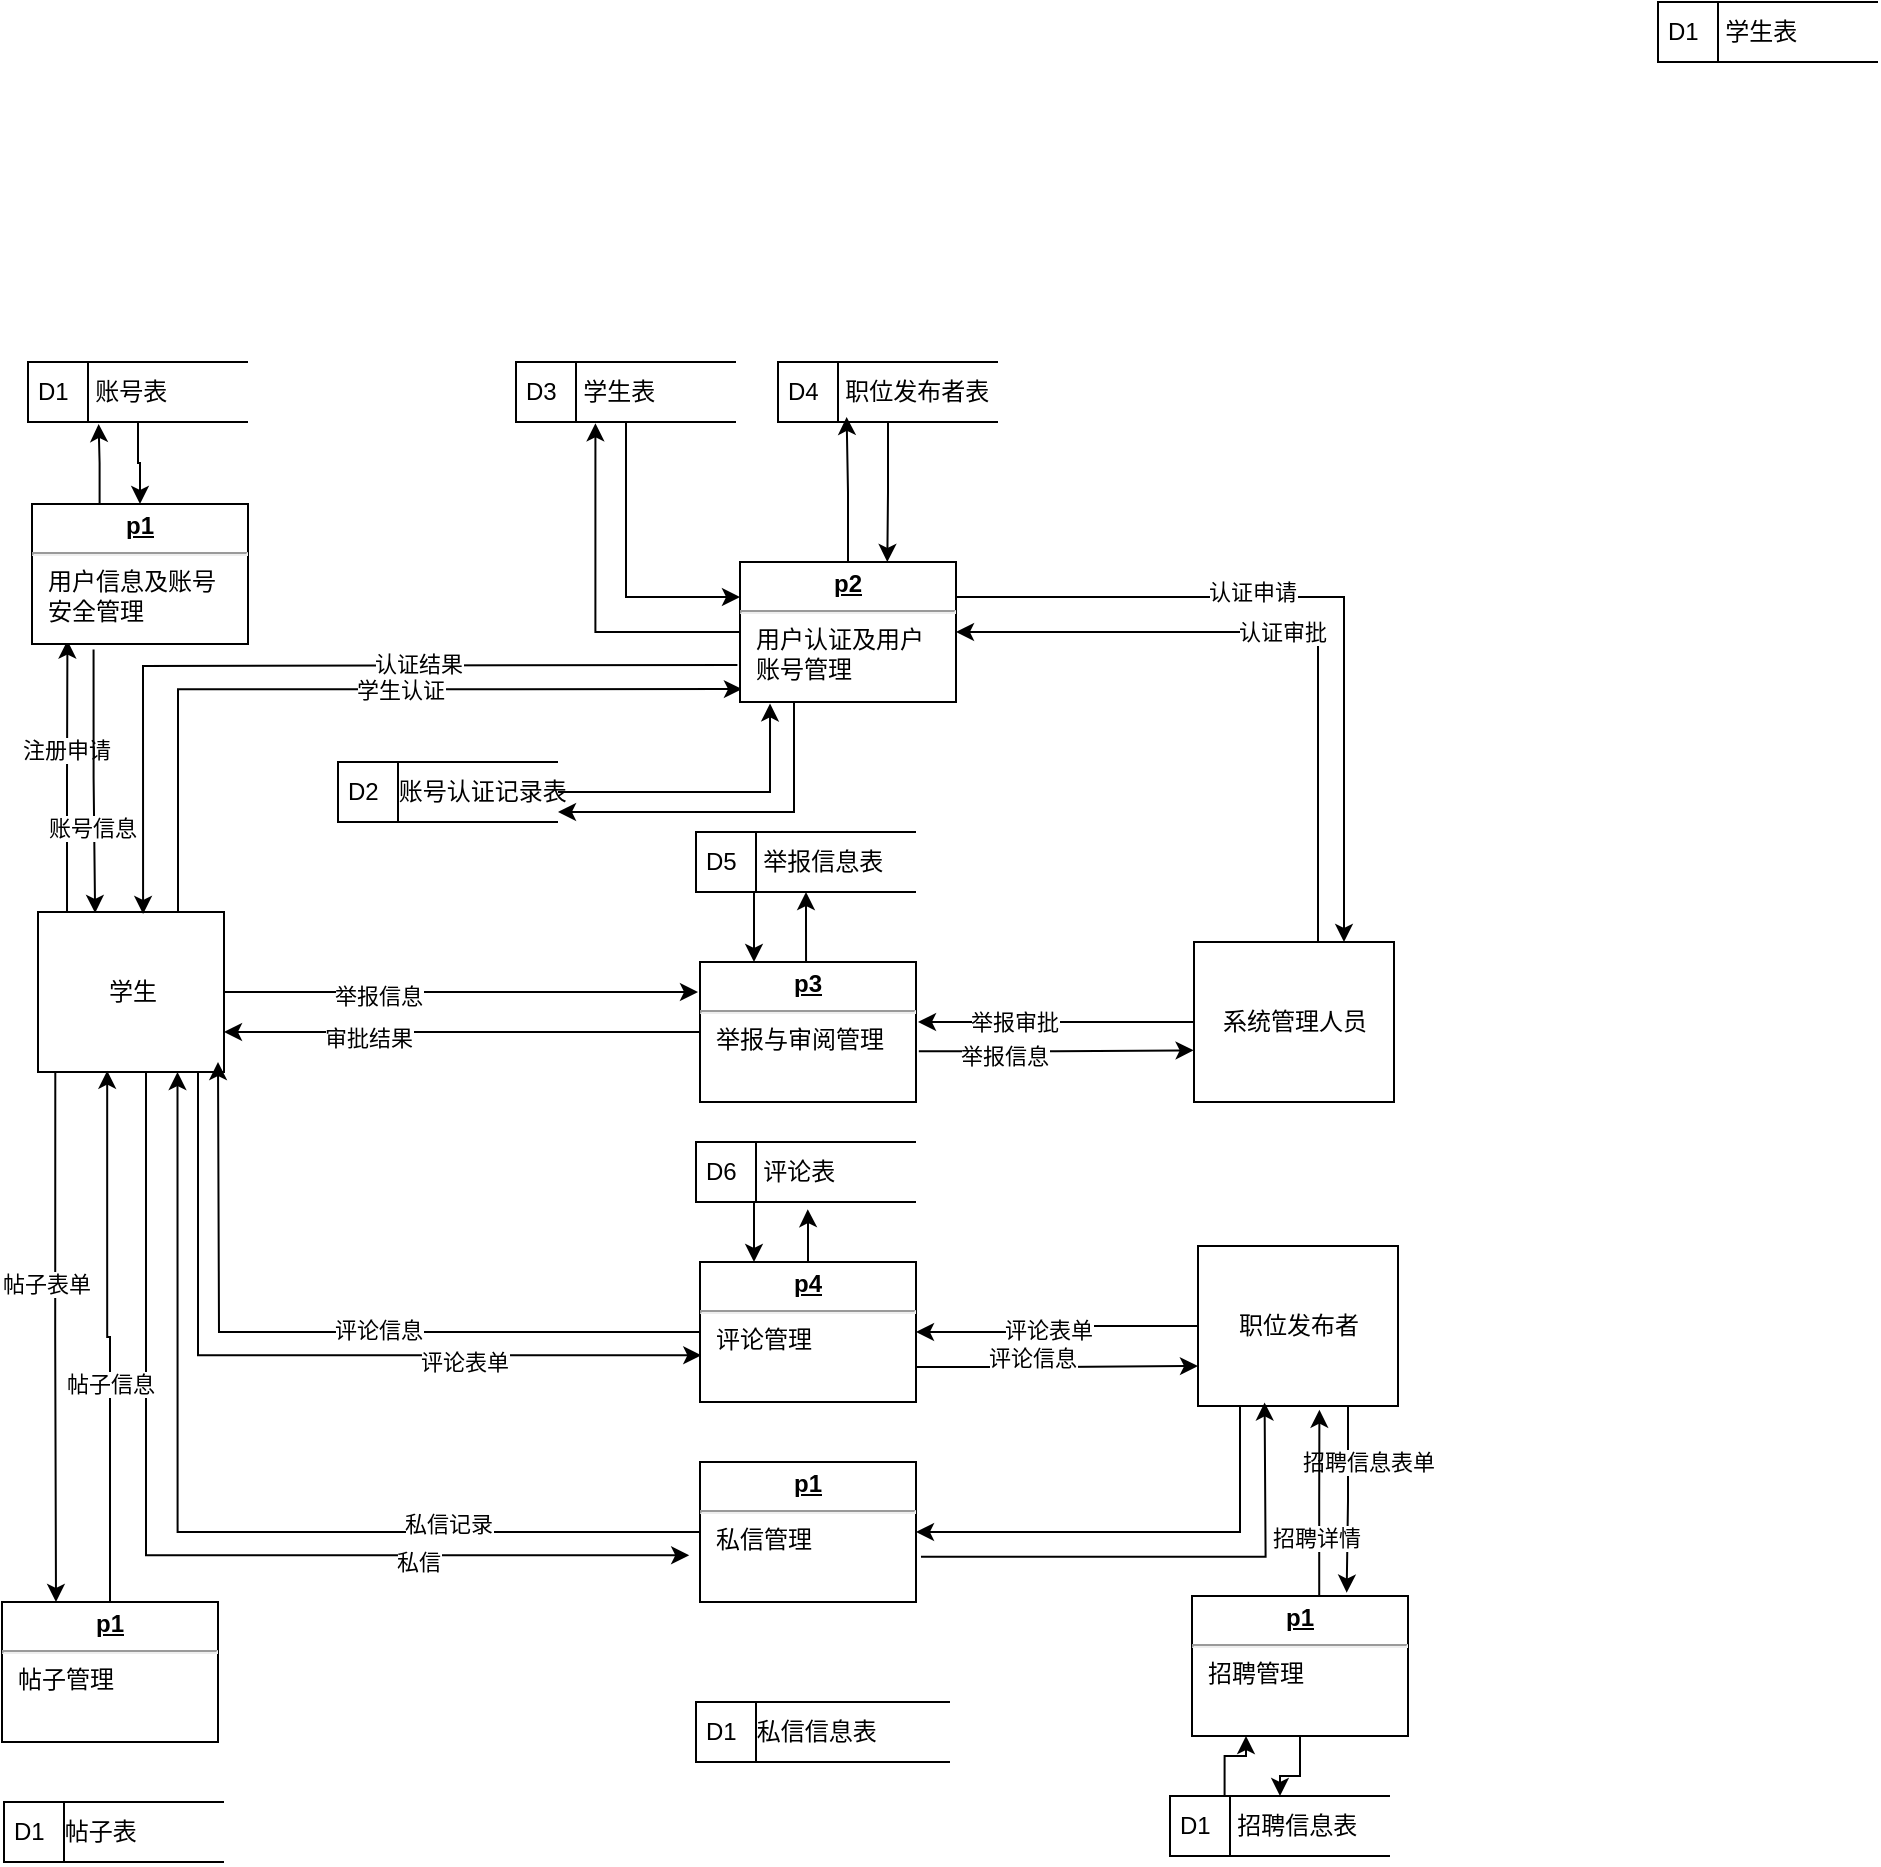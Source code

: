 <mxfile version="17.1.2" type="github">
  <diagram name="Page-1" id="b520641d-4fe3-3701-9064-5fc419738815">
    <mxGraphModel dx="1242" dy="419" grid="1" gridSize="10" guides="1" tooltips="1" connect="1" arrows="1" fold="1" page="1" pageScale="1" pageWidth="1100" pageHeight="850" background="none" math="0" shadow="0">
      <root>
        <mxCell id="0" />
        <mxCell id="1" parent="0" />
        <mxCell id="DopqoxL8AF5fhxBqymG_-1" value="D1&amp;nbsp; &amp;nbsp; 学生表" style="html=1;dashed=0;whitespace=wrap;shape=mxgraph.dfd.dataStoreID;align=left;spacingLeft=3;points=[[0,0],[0.5,0],[1,0],[0,0.5],[1,0.5],[0,1],[0.5,1],[1,1]];" vertex="1" parent="1">
          <mxGeometry x="890" y="80" width="110" height="30" as="geometry" />
        </mxCell>
        <mxCell id="DopqoxL8AF5fhxBqymG_-54" style="edgeStyle=orthogonalEdgeStyle;rounded=0;orthogonalLoop=1;jettySize=auto;html=1;entryX=0.164;entryY=0.975;entryDx=0;entryDy=0;exitX=0.156;exitY=0.004;exitDx=0;exitDy=0;exitPerimeter=0;entryPerimeter=0;" edge="1" parent="1" source="DopqoxL8AF5fhxBqymG_-2" target="DopqoxL8AF5fhxBqymG_-53">
          <mxGeometry relative="1" as="geometry" />
        </mxCell>
        <mxCell id="DopqoxL8AF5fhxBqymG_-55" value="注册申请" style="edgeLabel;html=1;align=center;verticalAlign=middle;resizable=0;points=[];" vertex="1" connectable="0" parent="DopqoxL8AF5fhxBqymG_-54">
          <mxGeometry x="0.205" y="1" relative="1" as="geometry">
            <mxPoint as="offset" />
          </mxGeometry>
        </mxCell>
        <mxCell id="DopqoxL8AF5fhxBqymG_-61" style="edgeStyle=orthogonalEdgeStyle;rounded=0;orthogonalLoop=1;jettySize=auto;html=1;entryX=0.25;entryY=0;entryDx=0;entryDy=0;exitX=0.093;exitY=0.992;exitDx=0;exitDy=0;exitPerimeter=0;" edge="1" parent="1" source="DopqoxL8AF5fhxBqymG_-2" target="DopqoxL8AF5fhxBqymG_-29">
          <mxGeometry relative="1" as="geometry" />
        </mxCell>
        <mxCell id="DopqoxL8AF5fhxBqymG_-63" value="帖子表单" style="edgeLabel;html=1;align=center;verticalAlign=middle;resizable=0;points=[];" vertex="1" connectable="0" parent="DopqoxL8AF5fhxBqymG_-61">
          <mxGeometry x="-0.203" y="-5" relative="1" as="geometry">
            <mxPoint as="offset" />
          </mxGeometry>
        </mxCell>
        <mxCell id="DopqoxL8AF5fhxBqymG_-64" style="edgeStyle=orthogonalEdgeStyle;rounded=0;orthogonalLoop=1;jettySize=auto;html=1;" edge="1" parent="1" source="DopqoxL8AF5fhxBqymG_-2">
          <mxGeometry relative="1" as="geometry">
            <mxPoint x="410" y="575" as="targetPoint" />
          </mxGeometry>
        </mxCell>
        <mxCell id="DopqoxL8AF5fhxBqymG_-65" value="举报信息" style="edgeLabel;html=1;align=center;verticalAlign=middle;resizable=0;points=[];" vertex="1" connectable="0" parent="DopqoxL8AF5fhxBqymG_-64">
          <mxGeometry x="-0.354" y="-2" relative="1" as="geometry">
            <mxPoint as="offset" />
          </mxGeometry>
        </mxCell>
        <mxCell id="DopqoxL8AF5fhxBqymG_-70" style="edgeStyle=orthogonalEdgeStyle;rounded=0;orthogonalLoop=1;jettySize=auto;html=1;entryX=0.006;entryY=0.666;entryDx=0;entryDy=0;entryPerimeter=0;" edge="1" parent="1" source="DopqoxL8AF5fhxBqymG_-2" target="DopqoxL8AF5fhxBqymG_-37">
          <mxGeometry relative="1" as="geometry">
            <Array as="points">
              <mxPoint x="160" y="757" />
            </Array>
          </mxGeometry>
        </mxCell>
        <mxCell id="DopqoxL8AF5fhxBqymG_-71" value="评论表单" style="edgeLabel;html=1;align=center;verticalAlign=middle;resizable=0;points=[];" vertex="1" connectable="0" parent="DopqoxL8AF5fhxBqymG_-70">
          <mxGeometry x="0.151" y="2" relative="1" as="geometry">
            <mxPoint x="48" y="5" as="offset" />
          </mxGeometry>
        </mxCell>
        <mxCell id="DopqoxL8AF5fhxBqymG_-94" style="edgeStyle=orthogonalEdgeStyle;rounded=0;orthogonalLoop=1;jettySize=auto;html=1;entryX=-0.05;entryY=0.666;entryDx=0;entryDy=0;entryPerimeter=0;" edge="1" parent="1" target="DopqoxL8AF5fhxBqymG_-92">
          <mxGeometry relative="1" as="geometry">
            <mxPoint x="134" y="610" as="sourcePoint" />
            <mxPoint x="260.76" y="856.62" as="targetPoint" />
            <Array as="points">
              <mxPoint x="134" y="857" />
            </Array>
          </mxGeometry>
        </mxCell>
        <mxCell id="DopqoxL8AF5fhxBqymG_-96" value="私信" style="edgeLabel;html=1;align=center;verticalAlign=middle;resizable=0;points=[];" vertex="1" connectable="0" parent="DopqoxL8AF5fhxBqymG_-94">
          <mxGeometry x="0.477" y="-3" relative="1" as="geometry">
            <mxPoint as="offset" />
          </mxGeometry>
        </mxCell>
        <mxCell id="DopqoxL8AF5fhxBqymG_-119" style="edgeStyle=orthogonalEdgeStyle;rounded=0;orthogonalLoop=1;jettySize=auto;html=1;entryX=0.009;entryY=0.908;entryDx=0;entryDy=0;entryPerimeter=0;" edge="1" parent="1" source="DopqoxL8AF5fhxBqymG_-2" target="DopqoxL8AF5fhxBqymG_-18">
          <mxGeometry relative="1" as="geometry">
            <Array as="points">
              <mxPoint x="150" y="424" />
            </Array>
          </mxGeometry>
        </mxCell>
        <mxCell id="DopqoxL8AF5fhxBqymG_-122" value="学生认证" style="edgeLabel;html=1;align=center;verticalAlign=middle;resizable=0;points=[];" vertex="1" connectable="0" parent="DopqoxL8AF5fhxBqymG_-119">
          <mxGeometry x="0.128" relative="1" as="geometry">
            <mxPoint as="offset" />
          </mxGeometry>
        </mxCell>
        <mxCell id="DopqoxL8AF5fhxBqymG_-2" value="学生" style="html=1;dashed=0;whitespace=wrap;" vertex="1" parent="1">
          <mxGeometry x="80" y="535" width="93" height="80" as="geometry" />
        </mxCell>
        <mxCell id="DopqoxL8AF5fhxBqymG_-80" style="edgeStyle=orthogonalEdgeStyle;rounded=0;orthogonalLoop=1;jettySize=auto;html=1;entryX=1;entryY=0.5;entryDx=0;entryDy=0;" edge="1" parent="1" source="DopqoxL8AF5fhxBqymG_-3" target="DopqoxL8AF5fhxBqymG_-18">
          <mxGeometry relative="1" as="geometry">
            <Array as="points">
              <mxPoint x="720" y="395" />
            </Array>
          </mxGeometry>
        </mxCell>
        <mxCell id="DopqoxL8AF5fhxBqymG_-82" value="认证审批" style="edgeLabel;html=1;align=center;verticalAlign=middle;resizable=0;points=[];" vertex="1" connectable="0" parent="DopqoxL8AF5fhxBqymG_-80">
          <mxGeometry x="0.032" relative="1" as="geometry">
            <mxPoint as="offset" />
          </mxGeometry>
        </mxCell>
        <mxCell id="DopqoxL8AF5fhxBqymG_-139" style="edgeStyle=orthogonalEdgeStyle;rounded=0;orthogonalLoop=1;jettySize=auto;html=1;" edge="1" parent="1" source="DopqoxL8AF5fhxBqymG_-3">
          <mxGeometry relative="1" as="geometry">
            <mxPoint x="520" y="590" as="targetPoint" />
          </mxGeometry>
        </mxCell>
        <mxCell id="DopqoxL8AF5fhxBqymG_-140" value="举报审批" style="edgeLabel;html=1;align=center;verticalAlign=middle;resizable=0;points=[];" vertex="1" connectable="0" parent="DopqoxL8AF5fhxBqymG_-139">
          <mxGeometry x="0.308" y="-1" relative="1" as="geometry">
            <mxPoint as="offset" />
          </mxGeometry>
        </mxCell>
        <mxCell id="DopqoxL8AF5fhxBqymG_-3" value="系统管理人员" style="html=1;dashed=0;whitespace=wrap;" vertex="1" parent="1">
          <mxGeometry x="658" y="550" width="100" height="80" as="geometry" />
        </mxCell>
        <mxCell id="DopqoxL8AF5fhxBqymG_-76" style="edgeStyle=orthogonalEdgeStyle;rounded=0;orthogonalLoop=1;jettySize=auto;html=1;entryX=1;entryY=0.5;entryDx=0;entryDy=0;" edge="1" parent="1" source="DopqoxL8AF5fhxBqymG_-4" target="DopqoxL8AF5fhxBqymG_-37">
          <mxGeometry relative="1" as="geometry" />
        </mxCell>
        <mxCell id="DopqoxL8AF5fhxBqymG_-77" value="评论表单" style="edgeLabel;html=1;align=center;verticalAlign=middle;resizable=0;points=[];" vertex="1" connectable="0" parent="DopqoxL8AF5fhxBqymG_-76">
          <mxGeometry x="0.081" y="-1" relative="1" as="geometry">
            <mxPoint as="offset" />
          </mxGeometry>
        </mxCell>
        <mxCell id="DopqoxL8AF5fhxBqymG_-144" value="&lt;span style=&quot;color: rgb(0 , 0 , 0) ; font-family: &amp;#34;helvetica&amp;#34; ; font-size: 11px ; font-style: normal ; font-weight: 400 ; letter-spacing: normal ; text-align: center ; text-indent: 0px ; text-transform: none ; word-spacing: 0px ; background-color: rgb(255 , 255 , 255) ; display: inline ; float: none&quot;&gt;招聘信息表单&lt;/span&gt;" style="edgeStyle=orthogonalEdgeStyle;rounded=0;orthogonalLoop=1;jettySize=auto;html=1;entryX=0.716;entryY=-0.024;entryDx=0;entryDy=0;exitX=0.75;exitY=1;exitDx=0;exitDy=0;entryPerimeter=0;" edge="1" parent="1" source="DopqoxL8AF5fhxBqymG_-4" target="DopqoxL8AF5fhxBqymG_-45">
          <mxGeometry x="-0.417" y="10" relative="1" as="geometry">
            <mxPoint as="offset" />
          </mxGeometry>
        </mxCell>
        <mxCell id="DopqoxL8AF5fhxBqymG_-145" value="&lt;span style=&quot;color: rgba(0 , 0 , 0 , 0) ; font-family: monospace ; font-size: 0px ; background-color: rgb(248 , 249 , 250)&quot;&gt;%3CmxGraphModel%3E%3Croot%3E%3CmxCell%20id%3D%220%22%2F%3E%3CmxCell%20id%3D%221%22%20parent%3D%220%22%2F%3E%3CmxCell%20id%3D%222%22%20value%3D%22%E6%8B%9B%E8%81%98%E4%BF%A1%E6%81%AF%E8%A1%A8%E5%8D%95%22%20style%3D%22edgeLabel%3Bhtml%3D1%3Balign%3Dcenter%3BverticalAlign%3Dmiddle%3Bresizable%3D0%3Bpoints%3D%5B%5D%3B%22%20vertex%3D%221%22%20connectable%3D%220%22%20parent%3D%221%22%3E%3CmxGeometry%20x%3D%22710%22%20y%3D%22812%22%20as%3D%22geometry%22%2F%3E%3C%2FmxCell%3E%3C%2Froot%3E%3C%2FmxGraphModel%3E招聘&lt;/span&gt;" style="edgeLabel;html=1;align=center;verticalAlign=middle;resizable=0;points=[];" vertex="1" connectable="0" parent="DopqoxL8AF5fhxBqymG_-144">
          <mxGeometry x="-0.212" relative="1" as="geometry">
            <mxPoint as="offset" />
          </mxGeometry>
        </mxCell>
        <mxCell id="DopqoxL8AF5fhxBqymG_-148" style="edgeStyle=orthogonalEdgeStyle;rounded=0;orthogonalLoop=1;jettySize=auto;html=1;entryX=1;entryY=0.5;entryDx=0;entryDy=0;exitX=0.5;exitY=1;exitDx=0;exitDy=0;" edge="1" parent="1" target="DopqoxL8AF5fhxBqymG_-92">
          <mxGeometry relative="1" as="geometry">
            <mxPoint x="681" y="782" as="sourcePoint" />
            <mxPoint x="511" y="845" as="targetPoint" />
            <Array as="points">
              <mxPoint x="681" y="845" />
            </Array>
          </mxGeometry>
        </mxCell>
        <mxCell id="DopqoxL8AF5fhxBqymG_-4" value="职位发布者" style="html=1;dashed=0;whitespace=wrap;" vertex="1" parent="1">
          <mxGeometry x="660" y="702" width="100" height="80" as="geometry" />
        </mxCell>
        <mxCell id="DopqoxL8AF5fhxBqymG_-107" style="edgeStyle=orthogonalEdgeStyle;rounded=0;orthogonalLoop=1;jettySize=auto;html=1;entryX=0.139;entryY=1.01;entryDx=0;entryDy=0;entryPerimeter=0;" edge="1" parent="1" source="DopqoxL8AF5fhxBqymG_-12" target="DopqoxL8AF5fhxBqymG_-18">
          <mxGeometry relative="1" as="geometry" />
        </mxCell>
        <mxCell id="DopqoxL8AF5fhxBqymG_-12" value="D2&amp;nbsp; &amp;nbsp;账号认证记录表" style="html=1;dashed=0;whitespace=wrap;shape=mxgraph.dfd.dataStoreID;align=left;spacingLeft=3;points=[[0,0],[0.5,0],[1,0],[0,0.5],[1,0.5],[0,1],[0.5,1],[1,1]];" vertex="1" parent="1">
          <mxGeometry x="230" y="460" width="110" height="30" as="geometry" />
        </mxCell>
        <mxCell id="DopqoxL8AF5fhxBqymG_-129" style="edgeStyle=orthogonalEdgeStyle;rounded=0;orthogonalLoop=1;jettySize=auto;html=1;entryX=0.682;entryY=0;entryDx=0;entryDy=0;entryPerimeter=0;" edge="1" parent="1" source="DopqoxL8AF5fhxBqymG_-16" target="DopqoxL8AF5fhxBqymG_-18">
          <mxGeometry relative="1" as="geometry" />
        </mxCell>
        <mxCell id="DopqoxL8AF5fhxBqymG_-16" value="D4&amp;nbsp; &amp;nbsp; 职位发布者表" style="html=1;dashed=0;whitespace=wrap;shape=mxgraph.dfd.dataStoreID;align=left;spacingLeft=3;points=[[0,0],[0.5,0],[1,0],[0,0.5],[1,0.5],[0,1],[0.5,1],[1,1]];" vertex="1" parent="1">
          <mxGeometry x="450" y="260" width="110" height="30" as="geometry" />
        </mxCell>
        <mxCell id="DopqoxL8AF5fhxBqymG_-118" style="edgeStyle=orthogonalEdgeStyle;rounded=0;orthogonalLoop=1;jettySize=auto;html=1;entryX=0.565;entryY=0.012;entryDx=0;entryDy=0;entryPerimeter=0;exitX=-0.012;exitY=0.835;exitDx=0;exitDy=0;exitPerimeter=0;" edge="1" parent="1" target="DopqoxL8AF5fhxBqymG_-2">
          <mxGeometry relative="1" as="geometry">
            <mxPoint x="429.704" y="411.45" as="sourcePoint" />
            <mxPoint x="132.545" y="519.96" as="targetPoint" />
          </mxGeometry>
        </mxCell>
        <mxCell id="DopqoxL8AF5fhxBqymG_-120" value="认证结果" style="edgeLabel;html=1;align=center;verticalAlign=middle;resizable=0;points=[];" vertex="1" connectable="0" parent="DopqoxL8AF5fhxBqymG_-118">
          <mxGeometry x="-0.24" y="-1" relative="1" as="geometry">
            <mxPoint as="offset" />
          </mxGeometry>
        </mxCell>
        <mxCell id="DopqoxL8AF5fhxBqymG_-125" style="edgeStyle=orthogonalEdgeStyle;rounded=0;orthogonalLoop=1;jettySize=auto;html=1;entryX=0.361;entryY=1.022;entryDx=0;entryDy=0;entryPerimeter=0;" edge="1" parent="1" source="DopqoxL8AF5fhxBqymG_-18" target="DopqoxL8AF5fhxBqymG_-99">
          <mxGeometry relative="1" as="geometry" />
        </mxCell>
        <mxCell id="DopqoxL8AF5fhxBqymG_-130" style="edgeStyle=orthogonalEdgeStyle;rounded=0;orthogonalLoop=1;jettySize=auto;html=1;entryX=0.312;entryY=0.916;entryDx=0;entryDy=0;entryPerimeter=0;" edge="1" parent="1" source="DopqoxL8AF5fhxBqymG_-18" target="DopqoxL8AF5fhxBqymG_-16">
          <mxGeometry relative="1" as="geometry" />
        </mxCell>
        <mxCell id="DopqoxL8AF5fhxBqymG_-133" style="edgeStyle=orthogonalEdgeStyle;rounded=0;orthogonalLoop=1;jettySize=auto;html=1;exitX=1;exitY=0.25;exitDx=0;exitDy=0;entryX=0.75;entryY=0;entryDx=0;entryDy=0;" edge="1" parent="1" source="DopqoxL8AF5fhxBqymG_-18" target="DopqoxL8AF5fhxBqymG_-3">
          <mxGeometry relative="1" as="geometry">
            <mxPoint x="740" y="470" as="targetPoint" />
          </mxGeometry>
        </mxCell>
        <mxCell id="DopqoxL8AF5fhxBqymG_-134" value="认证申请" style="edgeLabel;html=1;align=center;verticalAlign=middle;resizable=0;points=[];" vertex="1" connectable="0" parent="DopqoxL8AF5fhxBqymG_-133">
          <mxGeometry x="-0.195" y="3" relative="1" as="geometry">
            <mxPoint as="offset" />
          </mxGeometry>
        </mxCell>
        <mxCell id="DopqoxL8AF5fhxBqymG_-135" style="edgeStyle=orthogonalEdgeStyle;rounded=0;orthogonalLoop=1;jettySize=auto;html=1;entryX=1;entryY=1;entryDx=0;entryDy=0;exitX=0.25;exitY=1;exitDx=0;exitDy=0;" edge="1" parent="1" source="DopqoxL8AF5fhxBqymG_-18">
          <mxGeometry relative="1" as="geometry">
            <mxPoint x="458" y="425" as="sourcePoint" />
            <mxPoint x="340" y="485" as="targetPoint" />
            <Array as="points">
              <mxPoint x="458" y="485" />
            </Array>
          </mxGeometry>
        </mxCell>
        <mxCell id="DopqoxL8AF5fhxBqymG_-18" value="&lt;p style=&quot;margin: 0px ; margin-top: 4px ; text-align: center ; text-decoration: underline&quot;&gt;&lt;b&gt;p2&lt;/b&gt;&lt;/p&gt;&lt;hr&gt;&lt;p style=&quot;margin: 0px ; margin-left: 8px&quot;&gt;用户认证及&lt;span&gt;用户&lt;/span&gt;&lt;/p&gt;&lt;p style=&quot;margin: 0px ; margin-left: 8px&quot;&gt;&lt;span&gt;账号管理&lt;/span&gt;&lt;/p&gt;" style="verticalAlign=top;align=left;overflow=fill;fontSize=12;fontFamily=Helvetica;html=1;" vertex="1" parent="1">
          <mxGeometry x="431" y="360" width="108" height="70" as="geometry" />
        </mxCell>
        <mxCell id="DopqoxL8AF5fhxBqymG_-27" value="D1&amp;nbsp; &amp;nbsp;帖子表" style="html=1;dashed=0;whitespace=wrap;shape=mxgraph.dfd.dataStoreID;align=left;spacingLeft=3;points=[[0,0],[0.5,0],[1,0],[0,0.5],[1,0.5],[0,1],[0.5,1],[1,1]];" vertex="1" parent="1">
          <mxGeometry x="63" y="980" width="110" height="30" as="geometry" />
        </mxCell>
        <mxCell id="DopqoxL8AF5fhxBqymG_-60" style="edgeStyle=orthogonalEdgeStyle;rounded=0;orthogonalLoop=1;jettySize=auto;html=1;entryX=0.372;entryY=0.992;entryDx=0;entryDy=0;entryPerimeter=0;" edge="1" parent="1" source="DopqoxL8AF5fhxBqymG_-29" target="DopqoxL8AF5fhxBqymG_-2">
          <mxGeometry relative="1" as="geometry">
            <mxPoint x="116" y="620" as="targetPoint" />
          </mxGeometry>
        </mxCell>
        <mxCell id="DopqoxL8AF5fhxBqymG_-62" value="帖子信息" style="edgeLabel;html=1;align=center;verticalAlign=middle;resizable=0;points=[];" vertex="1" connectable="0" parent="DopqoxL8AF5fhxBqymG_-60">
          <mxGeometry x="-0.183" relative="1" as="geometry">
            <mxPoint as="offset" />
          </mxGeometry>
        </mxCell>
        <mxCell id="DopqoxL8AF5fhxBqymG_-29" value="&lt;p style=&quot;margin: 0px ; margin-top: 4px ; text-align: center ; text-decoration: underline&quot;&gt;&lt;b&gt;p1&lt;/b&gt;&lt;/p&gt;&lt;hr&gt;&lt;p style=&quot;margin: 0px ; margin-left: 8px&quot;&gt;帖子管理&lt;/p&gt;" style="verticalAlign=top;align=left;overflow=fill;fontSize=12;fontFamily=Helvetica;html=1;" vertex="1" parent="1">
          <mxGeometry x="62" y="880" width="108" height="70" as="geometry" />
        </mxCell>
        <mxCell id="DopqoxL8AF5fhxBqymG_-30" style="edgeStyle=orthogonalEdgeStyle;rounded=0;orthogonalLoop=1;jettySize=auto;html=1;entryX=0.25;entryY=0;entryDx=0;entryDy=0;exitX=0.248;exitY=0.864;exitDx=0;exitDy=0;exitPerimeter=0;" edge="1" parent="1" source="DopqoxL8AF5fhxBqymG_-31" target="DopqoxL8AF5fhxBqymG_-33">
          <mxGeometry relative="1" as="geometry" />
        </mxCell>
        <mxCell id="DopqoxL8AF5fhxBqymG_-31" value="D5&amp;nbsp; &amp;nbsp; 举报信息表" style="html=1;dashed=0;whitespace=wrap;shape=mxgraph.dfd.dataStoreID;align=left;spacingLeft=3;points=[[0,0],[0.5,0],[1,0],[0,0.5],[1,0.5],[0,1],[0.5,1],[1,1]];" vertex="1" parent="1">
          <mxGeometry x="409" y="495" width="110" height="30" as="geometry" />
        </mxCell>
        <mxCell id="DopqoxL8AF5fhxBqymG_-66" style="edgeStyle=orthogonalEdgeStyle;rounded=0;orthogonalLoop=1;jettySize=auto;html=1;entryX=1;entryY=0.75;entryDx=0;entryDy=0;" edge="1" parent="1" source="DopqoxL8AF5fhxBqymG_-33" target="DopqoxL8AF5fhxBqymG_-2">
          <mxGeometry relative="1" as="geometry" />
        </mxCell>
        <mxCell id="DopqoxL8AF5fhxBqymG_-67" value="审批结果" style="edgeLabel;html=1;align=center;verticalAlign=middle;resizable=0;points=[];" vertex="1" connectable="0" parent="DopqoxL8AF5fhxBqymG_-66">
          <mxGeometry x="0.398" y="3" relative="1" as="geometry">
            <mxPoint as="offset" />
          </mxGeometry>
        </mxCell>
        <mxCell id="DopqoxL8AF5fhxBqymG_-136" value="" style="edgeStyle=orthogonalEdgeStyle;rounded=0;orthogonalLoop=1;jettySize=auto;html=1;exitX=0.491;exitY=0;exitDx=0;exitDy=0;exitPerimeter=0;" edge="1" parent="1" source="DopqoxL8AF5fhxBqymG_-33" target="DopqoxL8AF5fhxBqymG_-31">
          <mxGeometry relative="1" as="geometry" />
        </mxCell>
        <mxCell id="DopqoxL8AF5fhxBqymG_-141" style="edgeStyle=orthogonalEdgeStyle;rounded=0;orthogonalLoop=1;jettySize=auto;html=1;exitX=1.013;exitY=0.637;exitDx=0;exitDy=0;exitPerimeter=0;entryX=-0.002;entryY=0.677;entryDx=0;entryDy=0;entryPerimeter=0;" edge="1" parent="1" source="DopqoxL8AF5fhxBqymG_-33" target="DopqoxL8AF5fhxBqymG_-3">
          <mxGeometry relative="1" as="geometry">
            <mxPoint x="660" y="605" as="targetPoint" />
          </mxGeometry>
        </mxCell>
        <mxCell id="DopqoxL8AF5fhxBqymG_-142" value="举报信息" style="edgeLabel;html=1;align=center;verticalAlign=middle;resizable=0;points=[];" vertex="1" connectable="0" parent="DopqoxL8AF5fhxBqymG_-141">
          <mxGeometry x="-0.386" y="-2" relative="1" as="geometry">
            <mxPoint as="offset" />
          </mxGeometry>
        </mxCell>
        <mxCell id="DopqoxL8AF5fhxBqymG_-33" value="&lt;p style=&quot;margin: 0px ; margin-top: 4px ; text-align: center ; text-decoration: underline&quot;&gt;&lt;b&gt;p3&lt;/b&gt;&lt;/p&gt;&lt;hr&gt;&lt;p style=&quot;margin: 0px ; margin-left: 8px&quot;&gt;举报与审阅管理&lt;/p&gt;" style="verticalAlign=top;align=left;overflow=fill;fontSize=12;fontFamily=Helvetica;html=1;" vertex="1" parent="1">
          <mxGeometry x="411" y="560" width="108" height="70" as="geometry" />
        </mxCell>
        <mxCell id="DopqoxL8AF5fhxBqymG_-34" style="edgeStyle=orthogonalEdgeStyle;rounded=0;orthogonalLoop=1;jettySize=auto;html=1;entryX=0.25;entryY=0;entryDx=0;entryDy=0;exitX=0.248;exitY=0.864;exitDx=0;exitDy=0;exitPerimeter=0;" edge="1" parent="1" source="DopqoxL8AF5fhxBqymG_-35" target="DopqoxL8AF5fhxBqymG_-37">
          <mxGeometry relative="1" as="geometry" />
        </mxCell>
        <mxCell id="DopqoxL8AF5fhxBqymG_-35" value="D6&amp;nbsp; &amp;nbsp; 评论表" style="html=1;dashed=0;whitespace=wrap;shape=mxgraph.dfd.dataStoreID;align=left;spacingLeft=3;points=[[0,0],[0.5,0],[1,0],[0,0.5],[1,0.5],[0,1],[0.5,1],[1,1]];" vertex="1" parent="1">
          <mxGeometry x="409" y="650" width="110" height="30" as="geometry" />
        </mxCell>
        <mxCell id="DopqoxL8AF5fhxBqymG_-72" style="edgeStyle=orthogonalEdgeStyle;rounded=0;orthogonalLoop=1;jettySize=auto;html=1;" edge="1" parent="1" source="DopqoxL8AF5fhxBqymG_-37">
          <mxGeometry relative="1" as="geometry">
            <mxPoint x="170" y="610" as="targetPoint" />
          </mxGeometry>
        </mxCell>
        <mxCell id="DopqoxL8AF5fhxBqymG_-75" value="评论信息" style="edgeLabel;html=1;align=center;verticalAlign=middle;resizable=0;points=[];" vertex="1" connectable="0" parent="DopqoxL8AF5fhxBqymG_-72">
          <mxGeometry x="-0.141" y="-1" relative="1" as="geometry">
            <mxPoint as="offset" />
          </mxGeometry>
        </mxCell>
        <mxCell id="DopqoxL8AF5fhxBqymG_-137" style="edgeStyle=orthogonalEdgeStyle;rounded=0;orthogonalLoop=1;jettySize=auto;html=1;entryX=0;entryY=0.75;entryDx=0;entryDy=0;exitX=1;exitY=0.75;exitDx=0;exitDy=0;" edge="1" parent="1" source="DopqoxL8AF5fhxBqymG_-37" target="DopqoxL8AF5fhxBqymG_-4">
          <mxGeometry relative="1" as="geometry" />
        </mxCell>
        <mxCell id="DopqoxL8AF5fhxBqymG_-138" value="评论信息" style="edgeLabel;html=1;align=center;verticalAlign=middle;resizable=0;points=[];" vertex="1" connectable="0" parent="DopqoxL8AF5fhxBqymG_-137">
          <mxGeometry x="-0.186" y="5" relative="1" as="geometry">
            <mxPoint as="offset" />
          </mxGeometry>
        </mxCell>
        <mxCell id="DopqoxL8AF5fhxBqymG_-143" style="edgeStyle=orthogonalEdgeStyle;rounded=0;orthogonalLoop=1;jettySize=auto;html=1;entryX=0.508;entryY=1.12;entryDx=0;entryDy=0;entryPerimeter=0;" edge="1" parent="1" source="DopqoxL8AF5fhxBqymG_-37" target="DopqoxL8AF5fhxBqymG_-35">
          <mxGeometry relative="1" as="geometry" />
        </mxCell>
        <mxCell id="DopqoxL8AF5fhxBqymG_-37" value="&lt;p style=&quot;margin: 0px ; margin-top: 4px ; text-align: center ; text-decoration: underline&quot;&gt;&lt;b&gt;p4&lt;/b&gt;&lt;/p&gt;&lt;hr&gt;&lt;p style=&quot;margin: 0px ; margin-left: 8px&quot;&gt;评论管理&lt;/p&gt;" style="verticalAlign=top;align=left;overflow=fill;fontSize=12;fontFamily=Helvetica;html=1;" vertex="1" parent="1">
          <mxGeometry x="411" y="710" width="108" height="70" as="geometry" />
        </mxCell>
        <mxCell id="DopqoxL8AF5fhxBqymG_-42" style="edgeStyle=orthogonalEdgeStyle;rounded=0;orthogonalLoop=1;jettySize=auto;html=1;entryX=0.25;entryY=1;entryDx=0;entryDy=0;exitX=0.248;exitY=0.864;exitDx=0;exitDy=0;exitPerimeter=0;" edge="1" parent="1" source="DopqoxL8AF5fhxBqymG_-43" target="DopqoxL8AF5fhxBqymG_-45">
          <mxGeometry relative="1" as="geometry" />
        </mxCell>
        <mxCell id="DopqoxL8AF5fhxBqymG_-43" value="D1&amp;nbsp; &amp;nbsp; 招聘信息表" style="html=1;dashed=0;whitespace=wrap;shape=mxgraph.dfd.dataStoreID;align=left;spacingLeft=3;points=[[0,0],[0.5,0],[1,0],[0,0.5],[1,0.5],[0,1],[0.5,1],[1,1]];" vertex="1" parent="1">
          <mxGeometry x="646" y="977" width="110" height="30" as="geometry" />
        </mxCell>
        <mxCell id="DopqoxL8AF5fhxBqymG_-44" value="" style="edgeStyle=orthogonalEdgeStyle;rounded=0;orthogonalLoop=1;jettySize=auto;html=1;" edge="1" parent="1" source="DopqoxL8AF5fhxBqymG_-45" target="DopqoxL8AF5fhxBqymG_-43">
          <mxGeometry relative="1" as="geometry" />
        </mxCell>
        <mxCell id="DopqoxL8AF5fhxBqymG_-86" style="edgeStyle=orthogonalEdgeStyle;rounded=0;orthogonalLoop=1;jettySize=auto;html=1;exitX=0.589;exitY=0.021;exitDx=0;exitDy=0;exitPerimeter=0;entryX=0.607;entryY=1.023;entryDx=0;entryDy=0;entryPerimeter=0;" edge="1" parent="1" source="DopqoxL8AF5fhxBqymG_-45" target="DopqoxL8AF5fhxBqymG_-4">
          <mxGeometry relative="1" as="geometry">
            <mxPoint x="672" y="780" as="targetPoint" />
          </mxGeometry>
        </mxCell>
        <mxCell id="DopqoxL8AF5fhxBqymG_-147" value="招聘详情" style="edgeLabel;html=1;align=center;verticalAlign=middle;resizable=0;points=[];" vertex="1" connectable="0" parent="DopqoxL8AF5fhxBqymG_-86">
          <mxGeometry x="-0.611" y="2" relative="1" as="geometry">
            <mxPoint y="-12" as="offset" />
          </mxGeometry>
        </mxCell>
        <mxCell id="DopqoxL8AF5fhxBqymG_-45" value="&lt;p style=&quot;margin: 0px ; margin-top: 4px ; text-align: center ; text-decoration: underline&quot;&gt;&lt;b&gt;p1&lt;/b&gt;&lt;/p&gt;&lt;hr&gt;&lt;p style=&quot;margin: 0px ; margin-left: 8px&quot;&gt;招聘管理&lt;/p&gt;" style="verticalAlign=top;align=left;overflow=fill;fontSize=12;fontFamily=Helvetica;html=1;" vertex="1" parent="1">
          <mxGeometry x="657" y="877" width="108" height="70" as="geometry" />
        </mxCell>
        <mxCell id="DopqoxL8AF5fhxBqymG_-115" value="" style="edgeStyle=orthogonalEdgeStyle;rounded=0;orthogonalLoop=1;jettySize=auto;html=1;entryX=0.5;entryY=0;entryDx=0;entryDy=0;" edge="1" parent="1" source="DopqoxL8AF5fhxBqymG_-51" target="DopqoxL8AF5fhxBqymG_-53">
          <mxGeometry relative="1" as="geometry" />
        </mxCell>
        <mxCell id="DopqoxL8AF5fhxBqymG_-51" value="D1&amp;nbsp; &amp;nbsp; 账号表" style="html=1;dashed=0;whitespace=wrap;shape=mxgraph.dfd.dataStoreID;align=left;spacingLeft=3;points=[[0,0],[0.5,0],[1,0],[0,0.5],[1,0.5],[0,1],[0.5,1],[1,1]];" vertex="1" parent="1">
          <mxGeometry x="75" y="260" width="110" height="30" as="geometry" />
        </mxCell>
        <mxCell id="DopqoxL8AF5fhxBqymG_-110" value="" style="edgeStyle=orthogonalEdgeStyle;rounded=0;orthogonalLoop=1;jettySize=auto;html=1;exitX=0.285;exitY=1.04;exitDx=0;exitDy=0;exitPerimeter=0;entryX=0.307;entryY=0.006;entryDx=0;entryDy=0;entryPerimeter=0;" edge="1" parent="1" source="DopqoxL8AF5fhxBqymG_-53" target="DopqoxL8AF5fhxBqymG_-2">
          <mxGeometry relative="1" as="geometry">
            <mxPoint x="128.053" y="430" as="sourcePoint" />
            <mxPoint x="108" y="527" as="targetPoint" />
          </mxGeometry>
        </mxCell>
        <mxCell id="DopqoxL8AF5fhxBqymG_-111" value="账号信息" style="edgeLabel;html=1;align=center;verticalAlign=middle;resizable=0;points=[];" vertex="1" connectable="0" parent="DopqoxL8AF5fhxBqymG_-110">
          <mxGeometry x="0.359" y="-2" relative="1" as="geometry">
            <mxPoint as="offset" />
          </mxGeometry>
        </mxCell>
        <mxCell id="DopqoxL8AF5fhxBqymG_-114" style="edgeStyle=orthogonalEdgeStyle;rounded=0;orthogonalLoop=1;jettySize=auto;html=1;entryX=0.321;entryY=1.033;entryDx=0;entryDy=0;entryPerimeter=0;exitX=0.313;exitY=0.01;exitDx=0;exitDy=0;exitPerimeter=0;" edge="1" parent="1" source="DopqoxL8AF5fhxBqymG_-53" target="DopqoxL8AF5fhxBqymG_-51">
          <mxGeometry relative="1" as="geometry" />
        </mxCell>
        <mxCell id="DopqoxL8AF5fhxBqymG_-53" value="&lt;p style=&quot;margin: 0px ; margin-top: 4px ; text-align: center ; text-decoration: underline&quot;&gt;&lt;b&gt;p1&lt;/b&gt;&lt;/p&gt;&lt;hr&gt;&lt;p style=&quot;margin: 0px ; margin-left: 8px&quot;&gt;用户信息及账号&lt;/p&gt;&lt;p style=&quot;margin: 0px ; margin-left: 8px&quot;&gt;安全管理&lt;/p&gt;" style="verticalAlign=top;align=left;overflow=fill;fontSize=12;fontFamily=Helvetica;html=1;" vertex="1" parent="1">
          <mxGeometry x="77" y="331" width="108" height="70" as="geometry" />
        </mxCell>
        <mxCell id="DopqoxL8AF5fhxBqymG_-95" style="edgeStyle=orthogonalEdgeStyle;rounded=0;orthogonalLoop=1;jettySize=auto;html=1;entryX=0.75;entryY=1;entryDx=0;entryDy=0;" edge="1" parent="1" source="DopqoxL8AF5fhxBqymG_-92" target="DopqoxL8AF5fhxBqymG_-2">
          <mxGeometry relative="1" as="geometry" />
        </mxCell>
        <mxCell id="DopqoxL8AF5fhxBqymG_-98" value="私信记录" style="edgeLabel;html=1;align=center;verticalAlign=middle;resizable=0;points=[];" vertex="1" connectable="0" parent="DopqoxL8AF5fhxBqymG_-95">
          <mxGeometry x="-0.484" y="-4" relative="1" as="geometry">
            <mxPoint as="offset" />
          </mxGeometry>
        </mxCell>
        <mxCell id="DopqoxL8AF5fhxBqymG_-149" style="edgeStyle=orthogonalEdgeStyle;rounded=0;orthogonalLoop=1;jettySize=auto;html=1;entryX=0.383;entryY=0.978;entryDx=0;entryDy=0;entryPerimeter=0;exitX=1.023;exitY=0.677;exitDx=0;exitDy=0;exitPerimeter=0;" edge="1" parent="1" source="DopqoxL8AF5fhxBqymG_-92">
          <mxGeometry relative="1" as="geometry">
            <mxPoint x="512.704" y="857.88" as="sourcePoint" />
            <mxPoint x="693.3" y="780.24" as="targetPoint" />
          </mxGeometry>
        </mxCell>
        <mxCell id="DopqoxL8AF5fhxBqymG_-92" value="&lt;p style=&quot;margin: 0px ; margin-top: 4px ; text-align: center ; text-decoration: underline&quot;&gt;&lt;b&gt;p1&lt;/b&gt;&lt;/p&gt;&lt;hr&gt;&lt;p style=&quot;margin: 0px ; margin-left: 8px&quot;&gt;私信管理&lt;/p&gt;" style="verticalAlign=top;align=left;overflow=fill;fontSize=12;fontFamily=Helvetica;html=1;" vertex="1" parent="1">
          <mxGeometry x="411" y="810" width="108" height="70" as="geometry" />
        </mxCell>
        <mxCell id="DopqoxL8AF5fhxBqymG_-126" style="edgeStyle=orthogonalEdgeStyle;rounded=0;orthogonalLoop=1;jettySize=auto;html=1;entryX=0;entryY=0.25;entryDx=0;entryDy=0;exitX=0.5;exitY=1;exitDx=0;exitDy=0;" edge="1" parent="1" source="DopqoxL8AF5fhxBqymG_-99" target="DopqoxL8AF5fhxBqymG_-18">
          <mxGeometry relative="1" as="geometry" />
        </mxCell>
        <mxCell id="DopqoxL8AF5fhxBqymG_-99" value="D3&amp;nbsp; &amp;nbsp; 学生表" style="html=1;dashed=0;whitespace=wrap;shape=mxgraph.dfd.dataStoreID;align=left;spacingLeft=3;points=[[0,0],[0.5,0],[1,0],[0,0.5],[1,0.5],[0,1],[0.5,1],[1,1]];" vertex="1" parent="1">
          <mxGeometry x="319" y="260" width="110" height="30" as="geometry" />
        </mxCell>
        <mxCell id="DopqoxL8AF5fhxBqymG_-124" value="D1&amp;nbsp; &amp;nbsp;私信信息表" style="html=1;dashed=0;whitespace=wrap;shape=mxgraph.dfd.dataStoreID;align=left;spacingLeft=3;points=[[0,0],[0.5,0],[1,0],[0,0.5],[1,0.5],[0,1],[0.5,1],[1,1]];" vertex="1" parent="1">
          <mxGeometry x="409" y="930" width="127" height="30" as="geometry" />
        </mxCell>
      </root>
    </mxGraphModel>
  </diagram>
</mxfile>
